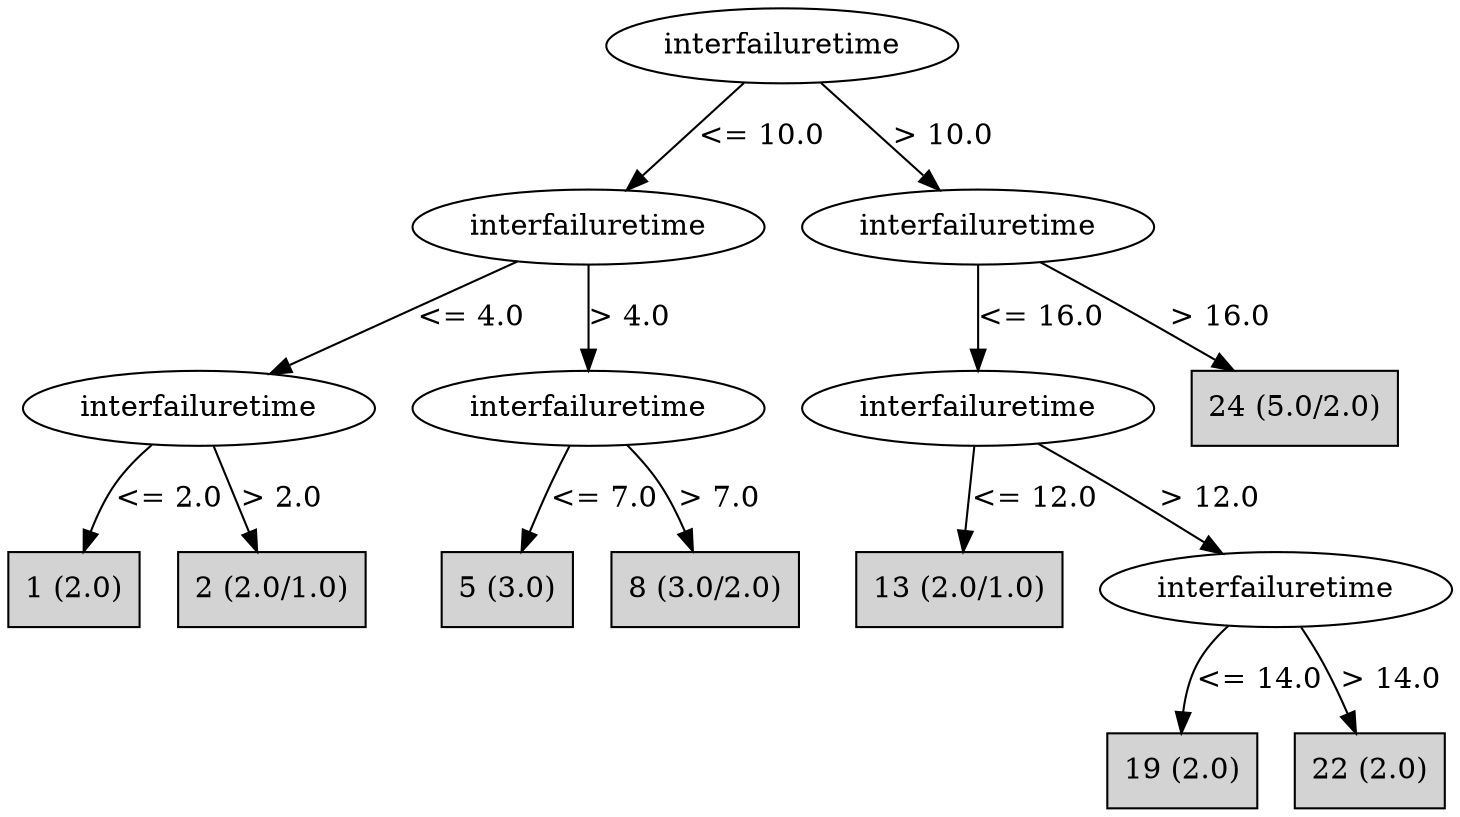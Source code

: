 digraph J48Tree {
N0 [label="interfailuretime" ]
N0->N1 [label="<= 10.0"]
N1 [label="interfailuretime" ]
N1->N2 [label="<= 4.0"]
N2 [label="interfailuretime" ]
N2->N3 [label="<= 2.0"]
N3 [label="1 (2.0)" shape=box style=filled ]
N2->N4 [label="> 2.0"]
N4 [label="2 (2.0/1.0)" shape=box style=filled ]
N1->N5 [label="> 4.0"]
N5 [label="interfailuretime" ]
N5->N6 [label="<= 7.0"]
N6 [label="5 (3.0)" shape=box style=filled ]
N5->N7 [label="> 7.0"]
N7 [label="8 (3.0/2.0)" shape=box style=filled ]
N0->N8 [label="> 10.0"]
N8 [label="interfailuretime" ]
N8->N9 [label="<= 16.0"]
N9 [label="interfailuretime" ]
N9->N10 [label="<= 12.0"]
N10 [label="13 (2.0/1.0)" shape=box style=filled ]
N9->N11 [label="> 12.0"]
N11 [label="interfailuretime" ]
N11->N12 [label="<= 14.0"]
N12 [label="19 (2.0)" shape=box style=filled ]
N11->N13 [label="> 14.0"]
N13 [label="22 (2.0)" shape=box style=filled ]
N8->N14 [label="> 16.0"]
N14 [label="24 (5.0/2.0)" shape=box style=filled ]
}

